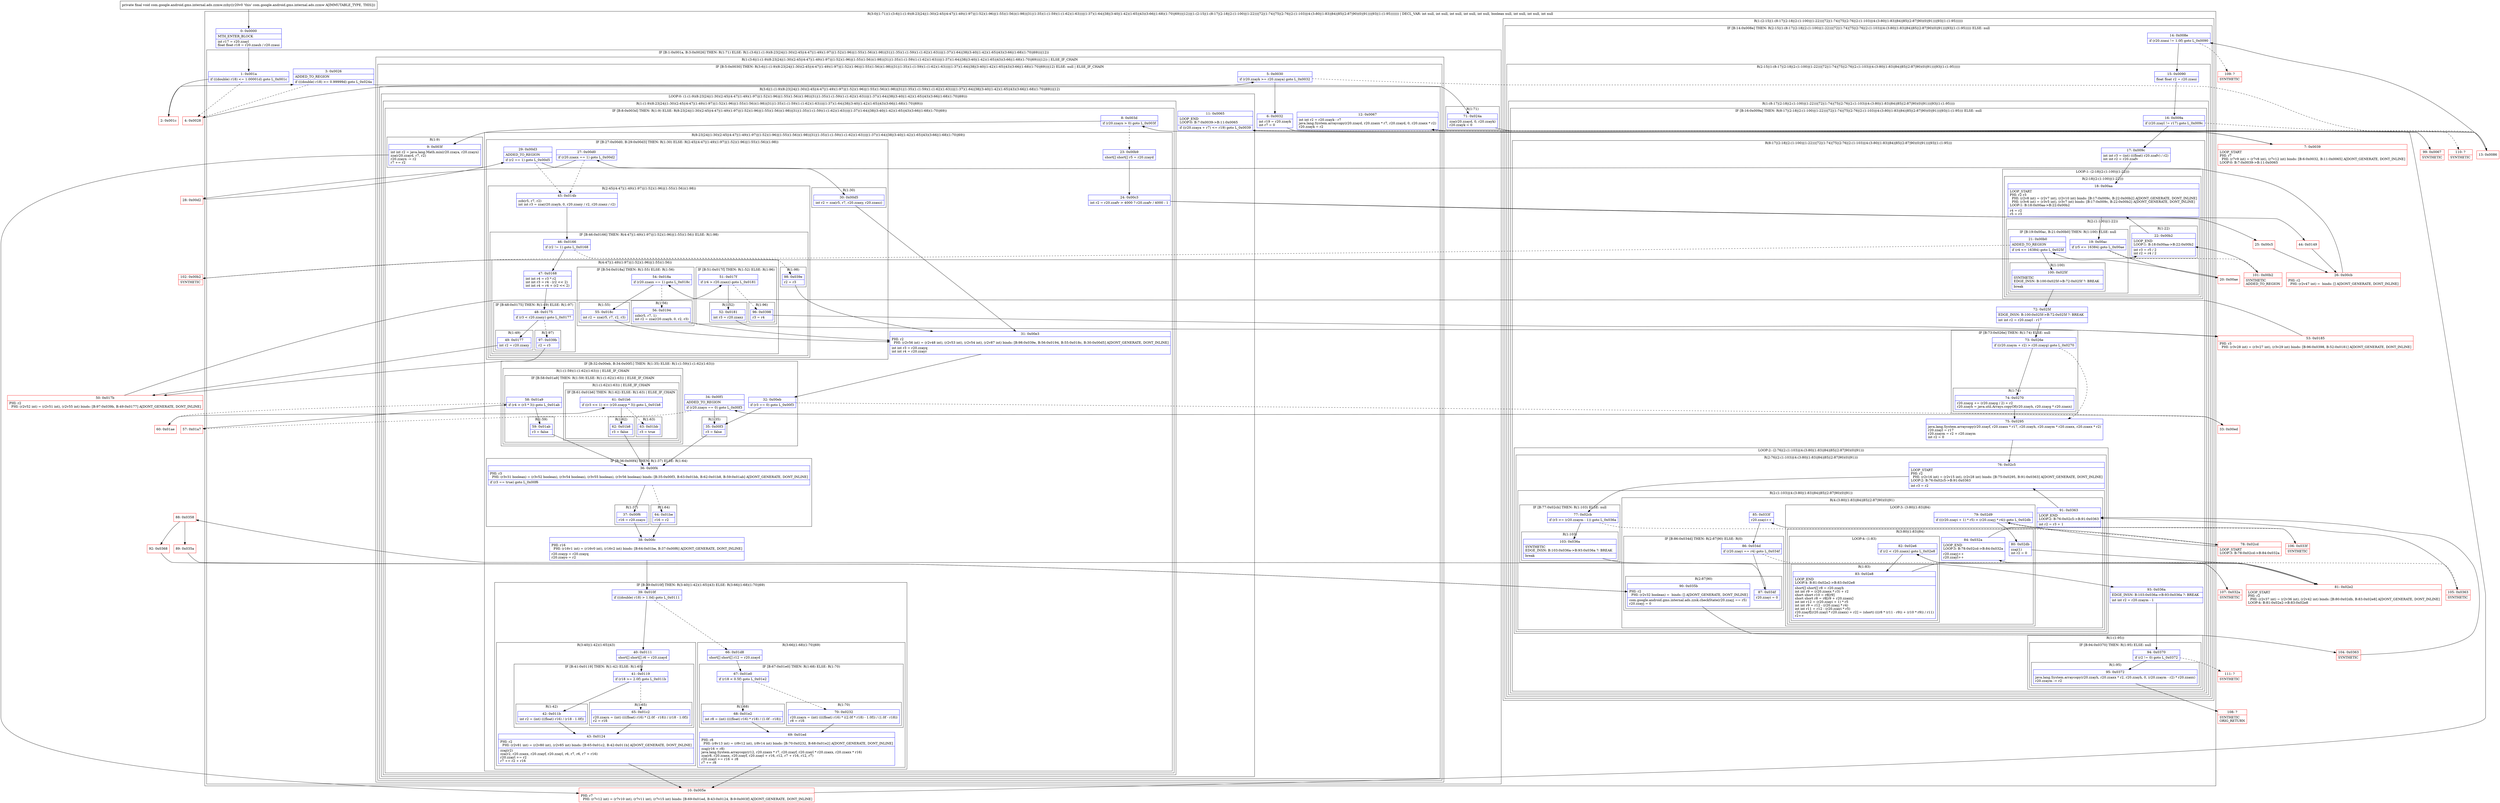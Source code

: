 digraph "CFG forcom.google.android.gms.internal.ads.zzmw.zzhy()V" {
subgraph cluster_Region_1760064542 {
label = "R(3:0|(1:71)(1:(3:6|(1:(1:9)(8:23|24|(1:30)(2:45|(4:47|(1:49)(1:97)|(1:52)(1:96)|(1:55)(1:56))(1:98))|31|(1:35)(1:(1:59)(1:(1:62)(1:63)))|(1:37)(1:64)|38|(3:40|(1:42)(1:65)|43)(3:66|(1:68)(1:70)|69)))|12))|(1:(2:15|(1:(8:17|(2:18|(2:(1:100)|(1:22)))|72|(1:74)|75|(2:76|(2:(1:103)|(4:(3:80|(1:83)|84)|85|(2:87|90)(0)|91)))|93|(1:(1:95))))))) | DECL_VAR: int null, int null, int null, int null, int null, boolean null, int null, int null, int null\l";
node [shape=record,color=blue];
Node_0 [shape=record,label="{0\:\ 0x0000|MTH_ENTER_BLOCK\l|int r17 = r20.zzayl\lfloat float r18 = r20.zzauh \/ r20.zzaui\l}"];
subgraph cluster_IfRegion_316395657 {
label = "IF [B:1:0x001a, B:3:0x0026] THEN: R(1:71) ELSE: R(1:(3:6|(1:(1:9)(8:23|24|(1:30)(2:45|(4:47|(1:49)(1:97)|(1:52)(1:96)|(1:55)(1:56))(1:98))|31|(1:35)(1:(1:59)(1:(1:62)(1:63)))|(1:37)(1:64)|38|(3:40|(1:42)(1:65)|43)(3:66|(1:68)(1:70)|69)))|12))";
node [shape=record,color=blue];
Node_1 [shape=record,label="{1\:\ 0x001a|if (((double) r18) \<= 1.00001d) goto L_0x001c\l}"];
Node_3 [shape=record,label="{3\:\ 0x0026|ADDED_TO_REGION\l|if (((double) r18) \>= 0.99999d) goto L_0x024a\l}"];
subgraph cluster_Region_1542952597 {
label = "R(1:71)";
node [shape=record,color=blue];
Node_71 [shape=record,label="{71\:\ 0x024a|zza(r20.zzayd, 0, r20.zzayk)\lr20.zzayk = 0\l}"];
}
subgraph cluster_Region_1010036284 {
label = "R(1:(3:6|(1:(1:9)(8:23|24|(1:30)(2:45|(4:47|(1:49)(1:97)|(1:52)(1:96)|(1:55)(1:56))(1:98))|31|(1:35)(1:(1:59)(1:(1:62)(1:63)))|(1:37)(1:64)|38|(3:40|(1:42)(1:65)|43)(3:66|(1:68)(1:70)|69)))|12)) | ELSE_IF_CHAIN\l";
node [shape=record,color=blue];
subgraph cluster_IfRegion_824500214 {
label = "IF [B:5:0x0030] THEN: R(3:6|(1:(1:9)(8:23|24|(1:30)(2:45|(4:47|(1:49)(1:97)|(1:52)(1:96)|(1:55)(1:56))(1:98))|31|(1:35)(1:(1:59)(1:(1:62)(1:63)))|(1:37)(1:64)|38|(3:40|(1:42)(1:65)|43)(3:66|(1:68)(1:70)|69)))|12) ELSE: null | ELSE_IF_CHAIN\l";
node [shape=record,color=blue];
Node_5 [shape=record,label="{5\:\ 0x0030|if (r20.zzayk \>= r20.zzaya) goto L_0x0032\l}"];
subgraph cluster_Region_1814133346 {
label = "R(3:6|(1:(1:9)(8:23|24|(1:30)(2:45|(4:47|(1:49)(1:97)|(1:52)(1:96)|(1:55)(1:56))(1:98))|31|(1:35)(1:(1:59)(1:(1:62)(1:63)))|(1:37)(1:64)|38|(3:40|(1:42)(1:65)|43)(3:66|(1:68)(1:70)|69)))|12)";
node [shape=record,color=blue];
Node_6 [shape=record,label="{6\:\ 0x0032|int r19 = r20.zzayk\lint r7 = 0\l}"];
subgraph cluster_LoopRegion_418194226 {
label = "LOOP:0: (1:(1:9)(8:23|24|(1:30)(2:45|(4:47|(1:49)(1:97)|(1:52)(1:96)|(1:55)(1:56))(1:98))|31|(1:35)(1:(1:59)(1:(1:62)(1:63)))|(1:37)(1:64)|38|(3:40|(1:42)(1:65)|43)(3:66|(1:68)(1:70)|69)))";
node [shape=record,color=blue];
Node_11 [shape=record,label="{11\:\ 0x0065|LOOP_END\lLOOP:0: B:7:0x0039\-\>B:11:0x0065\l|if ((r20.zzaya + r7) \<= r19) goto L_0x0039\l}"];
subgraph cluster_Region_147840224 {
label = "R(1:(1:9)(8:23|24|(1:30)(2:45|(4:47|(1:49)(1:97)|(1:52)(1:96)|(1:55)(1:56))(1:98))|31|(1:35)(1:(1:59)(1:(1:62)(1:63)))|(1:37)(1:64)|38|(3:40|(1:42)(1:65)|43)(3:66|(1:68)(1:70)|69)))";
node [shape=record,color=blue];
subgraph cluster_IfRegion_1877712978 {
label = "IF [B:8:0x003d] THEN: R(1:9) ELSE: R(8:23|24|(1:30)(2:45|(4:47|(1:49)(1:97)|(1:52)(1:96)|(1:55)(1:56))(1:98))|31|(1:35)(1:(1:59)(1:(1:62)(1:63)))|(1:37)(1:64)|38|(3:40|(1:42)(1:65)|43)(3:66|(1:68)(1:70)|69))";
node [shape=record,color=blue];
Node_8 [shape=record,label="{8\:\ 0x003d|if (r20.zzayn \> 0) goto L_0x003f\l}"];
subgraph cluster_Region_747126278 {
label = "R(1:9)";
node [shape=record,color=blue];
Node_9 [shape=record,label="{9\:\ 0x003f|int int r2 = java.lang.Math.min(r20.zzaya, r20.zzayn)\lzza(r20.zzayd, r7, r2)\lr20.zzayn \-= r2\lr7 += r2\l}"];
}
subgraph cluster_Region_700504564 {
label = "R(8:23|24|(1:30)(2:45|(4:47|(1:49)(1:97)|(1:52)(1:96)|(1:55)(1:56))(1:98))|31|(1:35)(1:(1:59)(1:(1:62)(1:63)))|(1:37)(1:64)|38|(3:40|(1:42)(1:65)|43)(3:66|(1:68)(1:70)|69))";
node [shape=record,color=blue];
Node_23 [shape=record,label="{23\:\ 0x00b9|short[] short[] r5 = r20.zzayd\l}"];
Node_24 [shape=record,label="{24\:\ 0x00c3|int r2 = r20.zzafv \> 4000 ? r20.zzafv \/ 4000 : 1\l}"];
subgraph cluster_IfRegion_141480811 {
label = "IF [B:27:0x00d0, B:29:0x00d3] THEN: R(1:30) ELSE: R(2:45|(4:47|(1:49)(1:97)|(1:52)(1:96)|(1:55)(1:56))(1:98))";
node [shape=record,color=blue];
Node_27 [shape=record,label="{27\:\ 0x00d0|if (r20.zzaxx == 1) goto L_0x00d2\l}"];
Node_29 [shape=record,label="{29\:\ 0x00d3|ADDED_TO_REGION\l|if (r2 == 1) goto L_0x00d5\l}"];
subgraph cluster_Region_1561164822 {
label = "R(1:30)";
node [shape=record,color=blue];
Node_30 [shape=record,label="{30\:\ 0x00d5|int r2 = zza(r5, r7, r20.zzaxy, r20.zzaxz)\l}"];
}
subgraph cluster_Region_1414445095 {
label = "R(2:45|(4:47|(1:49)(1:97)|(1:52)(1:96)|(1:55)(1:56))(1:98))";
node [shape=record,color=blue];
Node_45 [shape=record,label="{45\:\ 0x014b|zzb(r5, r7, r2)\lint int r3 = zza(r20.zzayb, 0, r20.zzaxy \/ r2, r20.zzaxz \/ r2)\l}"];
subgraph cluster_IfRegion_242901825 {
label = "IF [B:46:0x0166] THEN: R(4:47|(1:49)(1:97)|(1:52)(1:96)|(1:55)(1:56)) ELSE: R(1:98)";
node [shape=record,color=blue];
Node_46 [shape=record,label="{46\:\ 0x0166|if (r2 != 1) goto L_0x0168\l}"];
subgraph cluster_Region_1316959440 {
label = "R(4:47|(1:49)(1:97)|(1:52)(1:96)|(1:55)(1:56))";
node [shape=record,color=blue];
Node_47 [shape=record,label="{47\:\ 0x0168|int int r4 = r3 * r2\lint int r3 = r4 \- (r2 \<\< 2)\lint int r4 = r4 + (r2 \<\< 2)\l}"];
subgraph cluster_IfRegion_534002009 {
label = "IF [B:48:0x0175] THEN: R(1:49) ELSE: R(1:97)";
node [shape=record,color=blue];
Node_48 [shape=record,label="{48\:\ 0x0175|if (r3 \< r20.zzaxy) goto L_0x0177\l}"];
subgraph cluster_Region_1346363426 {
label = "R(1:49)";
node [shape=record,color=blue];
Node_49 [shape=record,label="{49\:\ 0x0177|int r2 = r20.zzaxy\l}"];
}
subgraph cluster_Region_1114186121 {
label = "R(1:97)";
node [shape=record,color=blue];
Node_97 [shape=record,label="{97\:\ 0x039b|r2 = r3\l}"];
}
}
subgraph cluster_IfRegion_1971799200 {
label = "IF [B:51:0x017f] THEN: R(1:52) ELSE: R(1:96)";
node [shape=record,color=blue];
Node_51 [shape=record,label="{51\:\ 0x017f|if (r4 \> r20.zzaxz) goto L_0x0181\l}"];
subgraph cluster_Region_1532094149 {
label = "R(1:52)";
node [shape=record,color=blue];
Node_52 [shape=record,label="{52\:\ 0x0181|int r3 = r20.zzaxz\l}"];
}
subgraph cluster_Region_1847525961 {
label = "R(1:96)";
node [shape=record,color=blue];
Node_96 [shape=record,label="{96\:\ 0x0398|r3 = r4\l}"];
}
}
subgraph cluster_IfRegion_1284170141 {
label = "IF [B:54:0x018a] THEN: R(1:55) ELSE: R(1:56)";
node [shape=record,color=blue];
Node_54 [shape=record,label="{54\:\ 0x018a|if (r20.zzaxx == 1) goto L_0x018c\l}"];
subgraph cluster_Region_1913553796 {
label = "R(1:55)";
node [shape=record,color=blue];
Node_55 [shape=record,label="{55\:\ 0x018c|int r2 = zza(r5, r7, r2, r3)\l}"];
}
subgraph cluster_Region_521927629 {
label = "R(1:56)";
node [shape=record,color=blue];
Node_56 [shape=record,label="{56\:\ 0x0194|zzb(r5, r7, 1)\lint r2 = zza(r20.zzayb, 0, r2, r3)\l}"];
}
}
}
subgraph cluster_Region_1633639314 {
label = "R(1:98)";
node [shape=record,color=blue];
Node_98 [shape=record,label="{98\:\ 0x039e|r2 = r3\l}"];
}
}
}
}
Node_31 [shape=record,label="{31\:\ 0x00e3|PHI: r2 \l  PHI: (r2v56 int) = (r2v48 int), (r2v53 int), (r2v54 int), (r2v87 int) binds: [B:98:0x039e, B:56:0x0194, B:55:0x018c, B:30:0x00d5] A[DONT_GENERATE, DONT_INLINE]\l|int int r3 = r20.zzayq\lint int r4 = r20.zzayr\l}"];
subgraph cluster_IfRegion_347867979 {
label = "IF [B:32:0x00eb, B:34:0x00f1] THEN: R(1:35) ELSE: R(1:(1:59)(1:(1:62)(1:63)))";
node [shape=record,color=blue];
Node_32 [shape=record,label="{32\:\ 0x00eb|if (r3 == 0) goto L_0x00f3\l}"];
Node_34 [shape=record,label="{34\:\ 0x00f1|ADDED_TO_REGION\l|if (r20.zzayo == 0) goto L_0x00f3\l}"];
subgraph cluster_Region_2030386420 {
label = "R(1:35)";
node [shape=record,color=blue];
Node_35 [shape=record,label="{35\:\ 0x00f3|r3 = false\l}"];
}
subgraph cluster_Region_1539726485 {
label = "R(1:(1:59)(1:(1:62)(1:63))) | ELSE_IF_CHAIN\l";
node [shape=record,color=blue];
subgraph cluster_IfRegion_36130527 {
label = "IF [B:58:0x01a9] THEN: R(1:59) ELSE: R(1:(1:62)(1:63)) | ELSE_IF_CHAIN\l";
node [shape=record,color=blue];
Node_58 [shape=record,label="{58\:\ 0x01a9|if (r4 \> (r3 * 3)) goto L_0x01ab\l}"];
subgraph cluster_Region_743672361 {
label = "R(1:59)";
node [shape=record,color=blue];
Node_59 [shape=record,label="{59\:\ 0x01ab|r3 = false\l}"];
}
subgraph cluster_Region_764982225 {
label = "R(1:(1:62)(1:63)) | ELSE_IF_CHAIN\l";
node [shape=record,color=blue];
subgraph cluster_IfRegion_766939209 {
label = "IF [B:61:0x01b6] THEN: R(1:62) ELSE: R(1:63) | ELSE_IF_CHAIN\l";
node [shape=record,color=blue];
Node_61 [shape=record,label="{61\:\ 0x01b6|if ((r3 \<\< 1) \<= (r20.zzayp * 3)) goto L_0x01b8\l}"];
subgraph cluster_Region_905867271 {
label = "R(1:62)";
node [shape=record,color=blue];
Node_62 [shape=record,label="{62\:\ 0x01b8|r3 = false\l}"];
}
subgraph cluster_Region_219649740 {
label = "R(1:63)";
node [shape=record,color=blue];
Node_63 [shape=record,label="{63\:\ 0x01bb|r3 = true\l}"];
}
}
}
}
}
}
subgraph cluster_IfRegion_524517120 {
label = "IF [B:36:0x00f4] THEN: R(1:37) ELSE: R(1:64)";
node [shape=record,color=blue];
Node_36 [shape=record,label="{36\:\ 0x00f4|PHI: r3 \l  PHI: (r3v31 boolean) = (r3v52 boolean), (r3v54 boolean), (r3v55 boolean), (r3v56 boolean) binds: [B:35:0x00f3, B:63:0x01bb, B:62:0x01b8, B:59:0x01ab] A[DONT_GENERATE, DONT_INLINE]\l|if (r3 == true) goto L_0x00f6\l}"];
subgraph cluster_Region_1299298685 {
label = "R(1:37)";
node [shape=record,color=blue];
Node_37 [shape=record,label="{37\:\ 0x00f6|r16 = r20.zzayo\l}"];
}
subgraph cluster_Region_2086793675 {
label = "R(1:64)";
node [shape=record,color=blue];
Node_64 [shape=record,label="{64\:\ 0x01be|r16 = r2\l}"];
}
}
Node_38 [shape=record,label="{38\:\ 0x00fc|PHI: r16 \l  PHI: (r16v1 int) = (r16v0 int), (r16v2 int) binds: [B:64:0x01be, B:37:0x00f6] A[DONT_GENERATE, DONT_INLINE]\l|r20.zzayp = r20.zzayq\lr20.zzayo = r2\l}"];
subgraph cluster_IfRegion_959974984 {
label = "IF [B:39:0x010f] THEN: R(3:40|(1:42)(1:65)|43) ELSE: R(3:66|(1:68)(1:70)|69)";
node [shape=record,color=blue];
Node_39 [shape=record,label="{39\:\ 0x010f|if (((double) r18) \> 1.0d) goto L_0x0111\l}"];
subgraph cluster_Region_1268629373 {
label = "R(3:40|(1:42)(1:65)|43)";
node [shape=record,color=blue];
Node_40 [shape=record,label="{40\:\ 0x0111|short[] short[] r6 = r20.zzayd\l}"];
subgraph cluster_IfRegion_1062804227 {
label = "IF [B:41:0x0119] THEN: R(1:42) ELSE: R(1:65)";
node [shape=record,color=blue];
Node_41 [shape=record,label="{41\:\ 0x0119|if (r18 \>= 2.0f) goto L_0x011b\l}"];
subgraph cluster_Region_686446539 {
label = "R(1:42)";
node [shape=record,color=blue];
Node_42 [shape=record,label="{42\:\ 0x011b|int r2 = (int) (((float) r16) \/ (r18 \- 1.0f))\l}"];
}
subgraph cluster_Region_1694074311 {
label = "R(1:65)";
node [shape=record,color=blue];
Node_65 [shape=record,label="{65\:\ 0x01c2|r20.zzayn = (int) ((((float) r16) * (2.0f \- r18)) \/ (r18 \- 1.0f))\lr2 = r16\l}"];
}
}
Node_43 [shape=record,label="{43\:\ 0x0124|PHI: r2 \l  PHI: (r2v81 int) = (r2v80 int), (r2v85 int) binds: [B:65:0x01c2, B:42:0x011b] A[DONT_GENERATE, DONT_INLINE]\l|zzaj(r2)\lzza(r2, r20.zzaxx, r20.zzayf, r20.zzayl, r6, r7, r6, r7 + r16)\lr20.zzayl += r2\lr7 += r2 + r16\l}"];
}
subgraph cluster_Region_404892949 {
label = "R(3:66|(1:68)(1:70)|69)";
node [shape=record,color=blue];
Node_66 [shape=record,label="{66\:\ 0x01d8|short[] short[] r12 = r20.zzayd\l}"];
subgraph cluster_IfRegion_491429214 {
label = "IF [B:67:0x01e0] THEN: R(1:68) ELSE: R(1:70)";
node [shape=record,color=blue];
Node_67 [shape=record,label="{67\:\ 0x01e0|if (r18 \< 0.5f) goto L_0x01e2\l}"];
subgraph cluster_Region_1790713079 {
label = "R(1:68)";
node [shape=record,color=blue];
Node_68 [shape=record,label="{68\:\ 0x01e2|int r8 = (int) ((((float) r16) * r18) \/ (1.0f \- r18))\l}"];
}
subgraph cluster_Region_269634148 {
label = "R(1:70)";
node [shape=record,color=blue];
Node_70 [shape=record,label="{70\:\ 0x0232|r20.zzayn = (int) ((((float) r16) * ((2.0f * r18) \- 1.0f)) \/ (1.0f \- r18))\lr8 = r16\l}"];
}
}
Node_69 [shape=record,label="{69\:\ 0x01ed|PHI: r8 \l  PHI: (r8v13 int) = (r8v12 int), (r8v14 int) binds: [B:70:0x0232, B:68:0x01e2] A[DONT_GENERATE, DONT_INLINE]\l|zzaj(r16 + r8)\ljava.lang.System.arraycopy(r12, r20.zzaxx * r7, r20.zzayf, r20.zzayl * r20.zzaxx, r20.zzaxx * r16)\lzza(r8, r20.zzaxx, r20.zzayf, r20.zzayl + r16, r12, r7 + r16, r12, r7)\lr20.zzayl += r16 + r8\lr7 += r8\l}"];
}
}
}
}
}
}
Node_12 [shape=record,label="{12\:\ 0x0067|int int r2 = r20.zzayk \- r7\ljava.lang.System.arraycopy(r20.zzayd, r20.zzaxx * r7, r20.zzayd, 0, r20.zzaxx * r2)\lr20.zzayk = r2\l}"];
}
}
}
}
subgraph cluster_Region_81716092 {
label = "R(1:(2:15|(1:(8:17|(2:18|(2:(1:100)|(1:22)))|72|(1:74)|75|(2:76|(2:(1:103)|(4:(3:80|(1:83)|84)|85|(2:87|90)(0)|91)))|93|(1:(1:95))))))";
node [shape=record,color=blue];
subgraph cluster_IfRegion_1830102406 {
label = "IF [B:14:0x008e] THEN: R(2:15|(1:(8:17|(2:18|(2:(1:100)|(1:22)))|72|(1:74)|75|(2:76|(2:(1:103)|(4:(3:80|(1:83)|84)|85|(2:87|90)(0)|91)))|93|(1:(1:95))))) ELSE: null";
node [shape=record,color=blue];
Node_14 [shape=record,label="{14\:\ 0x008e|if (r20.zzaui != 1.0f) goto L_0x0090\l}"];
subgraph cluster_Region_955068956 {
label = "R(2:15|(1:(8:17|(2:18|(2:(1:100)|(1:22)))|72|(1:74)|75|(2:76|(2:(1:103)|(4:(3:80|(1:83)|84)|85|(2:87|90)(0)|91)))|93|(1:(1:95)))))";
node [shape=record,color=blue];
Node_15 [shape=record,label="{15\:\ 0x0090|float float r2 = r20.zzaui\l}"];
subgraph cluster_Region_91952590 {
label = "R(1:(8:17|(2:18|(2:(1:100)|(1:22)))|72|(1:74)|75|(2:76|(2:(1:103)|(4:(3:80|(1:83)|84)|85|(2:87|90)(0)|91)))|93|(1:(1:95))))";
node [shape=record,color=blue];
subgraph cluster_IfRegion_1594572185 {
label = "IF [B:16:0x009a] THEN: R(8:17|(2:18|(2:(1:100)|(1:22)))|72|(1:74)|75|(2:76|(2:(1:103)|(4:(3:80|(1:83)|84)|85|(2:87|90)(0)|91)))|93|(1:(1:95))) ELSE: null";
node [shape=record,color=blue];
Node_16 [shape=record,label="{16\:\ 0x009a|if (r20.zzayl != r17) goto L_0x009c\l}"];
subgraph cluster_Region_1197088732 {
label = "R(8:17|(2:18|(2:(1:100)|(1:22)))|72|(1:74)|75|(2:76|(2:(1:103)|(4:(3:80|(1:83)|84)|85|(2:87|90)(0)|91)))|93|(1:(1:95)))";
node [shape=record,color=blue];
Node_17 [shape=record,label="{17\:\ 0x009c|int int r3 = (int) (((float) r20.zzafv) \/ r2)\lint int r2 = r20.zzafv\l}"];
subgraph cluster_LoopRegion_21287198 {
label = "LOOP:1: (2:18|(2:(1:100)|(1:22)))";
node [shape=record,color=blue];
subgraph cluster_Region_2077559105 {
label = "R(2:18|(2:(1:100)|(1:22)))";
node [shape=record,color=blue];
Node_18 [shape=record,label="{18\:\ 0x00aa|LOOP_START\lPHI: r2 r3 \l  PHI: (r2v8 int) = (r2v7 int), (r2v10 int) binds: [B:17:0x009c, B:22:0x00b2] A[DONT_GENERATE, DONT_INLINE]\l  PHI: (r3v6 int) = (r3v5 int), (r3v7 int) binds: [B:17:0x009c, B:22:0x00b2] A[DONT_GENERATE, DONT_INLINE]\lLOOP:1: B:18:0x00aa\-\>B:22:0x00b2\l|r4 = r2\lr5 = r3\l}"];
subgraph cluster_Region_1928464201 {
label = "R(2:(1:100)|(1:22))";
node [shape=record,color=blue];
subgraph cluster_IfRegion_2039885109 {
label = "IF [B:19:0x00ac, B:21:0x00b0] THEN: R(1:100) ELSE: null";
node [shape=record,color=blue];
Node_19 [shape=record,label="{19\:\ 0x00ac|if (r5 \<= 16384) goto L_0x00ae\l}"];
Node_21 [shape=record,label="{21\:\ 0x00b0|ADDED_TO_REGION\l|if (r4 \<= 16384) goto L_0x025f\l}"];
subgraph cluster_Region_906966404 {
label = "R(1:100)";
node [shape=record,color=blue];
Node_100 [shape=record,label="{100\:\ 0x025f|SYNTHETIC\lEDGE_INSN: B:100:0x025f\-\>B:72:0x025f ?: BREAK  \l|break\l}"];
}
}
subgraph cluster_Region_1896146994 {
label = "R(1:22)";
node [shape=record,color=blue];
Node_22 [shape=record,label="{22\:\ 0x00b2|LOOP_END\lLOOP:1: B:18:0x00aa\-\>B:22:0x00b2\l|int r3 = r5 \/ 2\lint r2 = r4 \/ 2\l}"];
}
}
}
}
Node_72 [shape=record,label="{72\:\ 0x025f|EDGE_INSN: B:100:0x025f\-\>B:72:0x025f ?: BREAK  \l|int int r2 = r20.zzayl \- r17\l}"];
subgraph cluster_IfRegion_435865259 {
label = "IF [B:73:0x026e] THEN: R(1:74) ELSE: null";
node [shape=record,color=blue];
Node_73 [shape=record,label="{73\:\ 0x026e|if ((r20.zzaym + r2) \> r20.zzayg) goto L_0x0270\l}"];
subgraph cluster_Region_709674389 {
label = "R(1:74)";
node [shape=record,color=blue];
Node_74 [shape=record,label="{74\:\ 0x0270|r20.zzayg += (r20.zzayg \/ 2) + r2\lr20.zzayh = java.util.Arrays.copyOf(r20.zzayh, r20.zzayg * r20.zzaxx)\l}"];
}
}
Node_75 [shape=record,label="{75\:\ 0x0295|java.lang.System.arraycopy(r20.zzayf, r20.zzaxx * r17, r20.zzayh, r20.zzaym * r20.zzaxx, r20.zzaxx * r2)\lr20.zzayl = r17\lr20.zzaym = r2 + r20.zzaym\lint r2 = 0\l}"];
subgraph cluster_LoopRegion_1795654638 {
label = "LOOP:2: (2:76|(2:(1:103)|(4:(3:80|(1:83)|84)|85|(2:87|90)(0)|91)))";
node [shape=record,color=blue];
subgraph cluster_Region_1500550414 {
label = "R(2:76|(2:(1:103)|(4:(3:80|(1:83)|84)|85|(2:87|90)(0)|91)))";
node [shape=record,color=blue];
Node_76 [shape=record,label="{76\:\ 0x02c5|LOOP_START\lPHI: r2 \l  PHI: (r2v16 int) = (r2v15 int), (r2v28 int) binds: [B:75:0x0295, B:91:0x0363] A[DONT_GENERATE, DONT_INLINE]\lLOOP:2: B:76:0x02c5\-\>B:91:0x0363\l|int r3 = r2\l}"];
subgraph cluster_Region_1282175921 {
label = "R(2:(1:103)|(4:(3:80|(1:83)|84)|85|(2:87|90)(0)|91))";
node [shape=record,color=blue];
subgraph cluster_IfRegion_376491797 {
label = "IF [B:77:0x02cb] THEN: R(1:103) ELSE: null";
node [shape=record,color=blue];
Node_77 [shape=record,label="{77\:\ 0x02cb|if (r3 \>= (r20.zzaym \- 1)) goto L_0x036a\l}"];
subgraph cluster_Region_784792890 {
label = "R(1:103)";
node [shape=record,color=blue];
Node_103 [shape=record,label="{103\:\ 0x036a|SYNTHETIC\lEDGE_INSN: B:103:0x036a\-\>B:93:0x036a ?: BREAK  \l|break\l}"];
}
}
subgraph cluster_Region_781007217 {
label = "R(4:(3:80|(1:83)|84)|85|(2:87|90)(0)|91)";
node [shape=record,color=blue];
subgraph cluster_LoopRegion_674926025 {
label = "LOOP:3: (3:80|(1:83)|84)";
node [shape=record,color=blue];
Node_79 [shape=record,label="{79\:\ 0x02d9|if (((r20.zzayi + 1) * r5) \> (r20.zzayj * r4)) goto L_0x02db\l}"];
subgraph cluster_Region_1087898360 {
label = "R(3:80|(1:83)|84)";
node [shape=record,color=blue];
Node_80 [shape=record,label="{80\:\ 0x02db|zzaj(1)\lint r2 = 0\l}"];
subgraph cluster_LoopRegion_1354790289 {
label = "LOOP:4: (1:83)";
node [shape=record,color=blue];
Node_82 [shape=record,label="{82\:\ 0x02e6|if (r2 \< r20.zzaxx) goto L_0x02e8\l}"];
subgraph cluster_Region_2125047172 {
label = "R(1:83)";
node [shape=record,color=blue];
Node_83 [shape=record,label="{83\:\ 0x02e8|LOOP_END\lLOOP:4: B:81:0x02e2\-\>B:83:0x02e8\l|short[] short[] r8 = r20.zzayh\lint int r9 = (r20.zzaxx * r3) + r2\lshort short r10 = r8[r9]\lshort short r8 = r8[r9 + r20.zzaxx]\lint int r12 = (r20.zzayi + 1) * r5\lint int r9 = r12 \- (r20.zzayj * r4)\lint int r11 = r12 \- (r20.zzayi * r5)\lr20.zzayf[(r20.zzayl * r20.zzaxx) + r2] = (short) (((r8 * (r11 \- r9)) + (r10 * r9)) \/ r11)\lr2++\l}"];
}
}
Node_84 [shape=record,label="{84\:\ 0x032a|LOOP_END\lLOOP:3: B:78:0x02cd\-\>B:84:0x032a\l|r20.zzayj++\lr20.zzayl++\l}"];
}
}
Node_85 [shape=record,label="{85\:\ 0x033f|r20.zzayi++\l}"];
subgraph cluster_IfRegion_769995793 {
label = "IF [B:86:0x034d] THEN: R(2:87|90) ELSE: R(0)";
node [shape=record,color=blue];
Node_86 [shape=record,label="{86\:\ 0x034d|if (r20.zzayi == r4) goto L_0x034f\l}"];
subgraph cluster_Region_1708284701 {
label = "R(2:87|90)";
node [shape=record,color=blue];
Node_87 [shape=record,label="{87\:\ 0x034f|r20.zzayi = 0\l}"];
Node_90 [shape=record,label="{90\:\ 0x035b|PHI: r2 \l  PHI: (r2v32 boolean) =  binds: [] A[DONT_GENERATE, DONT_INLINE]\l|com.google.android.gms.internal.ads.zzsk.checkState(r20.zzayj == r5)\lr20.zzayj = 0\l}"];
}
subgraph cluster_Region_1630162547 {
label = "R(0)";
node [shape=record,color=blue];
}
}
Node_91 [shape=record,label="{91\:\ 0x0363|LOOP_END\lLOOP:2: B:76:0x02c5\-\>B:91:0x0363\l|int r2 = r3 + 1\l}"];
}
}
}
}
Node_93 [shape=record,label="{93\:\ 0x036a|EDGE_INSN: B:103:0x036a\-\>B:93:0x036a ?: BREAK  \l|int int r2 = r20.zzaym \- 1\l}"];
subgraph cluster_Region_921020747 {
label = "R(1:(1:95))";
node [shape=record,color=blue];
subgraph cluster_IfRegion_1516032035 {
label = "IF [B:94:0x0370] THEN: R(1:95) ELSE: null";
node [shape=record,color=blue];
Node_94 [shape=record,label="{94\:\ 0x0370|if (r2 != 0) goto L_0x0372\l}"];
subgraph cluster_Region_501038248 {
label = "R(1:95)";
node [shape=record,color=blue];
Node_95 [shape=record,label="{95\:\ 0x0372|java.lang.System.arraycopy(r20.zzayh, r20.zzaxx * r2, r20.zzayh, 0, (r20.zzaym \- r2) * r20.zzaxx)\lr20.zzaym \-= r2\l}"];
}
}
}
}
}
}
}
}
}
}
Node_2 [shape=record,color=red,label="{2\:\ 0x001c}"];
Node_4 [shape=record,color=red,label="{4\:\ 0x0028}"];
Node_7 [shape=record,color=red,label="{7\:\ 0x0039|LOOP_START\lPHI: r7 \l  PHI: (r7v9 int) = (r7v8 int), (r7v12 int) binds: [B:6:0x0032, B:11:0x0065] A[DONT_GENERATE, DONT_INLINE]\lLOOP:0: B:7:0x0039\-\>B:11:0x0065\l}"];
Node_10 [shape=record,color=red,label="{10\:\ 0x005e|PHI: r7 \l  PHI: (r7v12 int) = (r7v10 int), (r7v11 int), (r7v15 int) binds: [B:69:0x01ed, B:43:0x0124, B:9:0x003f] A[DONT_GENERATE, DONT_INLINE]\l}"];
Node_13 [shape=record,color=red,label="{13\:\ 0x0086}"];
Node_20 [shape=record,color=red,label="{20\:\ 0x00ae}"];
Node_25 [shape=record,color=red,label="{25\:\ 0x00c5}"];
Node_26 [shape=record,color=red,label="{26\:\ 0x00cb|PHI: r2 \l  PHI: (r2v47 int) =  binds: [] A[DONT_GENERATE, DONT_INLINE]\l}"];
Node_28 [shape=record,color=red,label="{28\:\ 0x00d2}"];
Node_33 [shape=record,color=red,label="{33\:\ 0x00ed}"];
Node_44 [shape=record,color=red,label="{44\:\ 0x0149}"];
Node_50 [shape=record,color=red,label="{50\:\ 0x017b|PHI: r2 \l  PHI: (r2v52 int) = (r2v51 int), (r2v55 int) binds: [B:97:0x039b, B:49:0x0177] A[DONT_GENERATE, DONT_INLINE]\l}"];
Node_53 [shape=record,color=red,label="{53\:\ 0x0185|PHI: r3 \l  PHI: (r3v28 int) = (r3v27 int), (r3v29 int) binds: [B:96:0x0398, B:52:0x0181] A[DONT_GENERATE, DONT_INLINE]\l}"];
Node_57 [shape=record,color=red,label="{57\:\ 0x01a7}"];
Node_60 [shape=record,color=red,label="{60\:\ 0x01ae}"];
Node_78 [shape=record,color=red,label="{78\:\ 0x02cd|LOOP_START\lLOOP:3: B:78:0x02cd\-\>B:84:0x032a\l}"];
Node_81 [shape=record,color=red,label="{81\:\ 0x02e2|LOOP_START\lPHI: r2 \l  PHI: (r2v37 int) = (r2v36 int), (r2v42 int) binds: [B:80:0x02db, B:83:0x02e8] A[DONT_GENERATE, DONT_INLINE]\lLOOP:4: B:81:0x02e2\-\>B:83:0x02e8\l}"];
Node_88 [shape=record,color=red,label="{88\:\ 0x0358}"];
Node_89 [shape=record,color=red,label="{89\:\ 0x035a}"];
Node_92 [shape=record,color=red,label="{92\:\ 0x0368}"];
Node_99 [shape=record,color=red,label="{99\:\ 0x0067|SYNTHETIC\l}"];
Node_101 [shape=record,color=red,label="{101\:\ 0x00b2|SYNTHETIC\lADDED_TO_REGION\l}"];
Node_102 [shape=record,color=red,label="{102\:\ 0x00b2|SYNTHETIC\l}"];
Node_104 [shape=record,color=red,label="{104\:\ 0x0363|SYNTHETIC\l}"];
Node_105 [shape=record,color=red,label="{105\:\ 0x0363|SYNTHETIC\l}"];
Node_106 [shape=record,color=red,label="{106\:\ 0x033f|SYNTHETIC\l}"];
Node_107 [shape=record,color=red,label="{107\:\ 0x032a|SYNTHETIC\l}"];
Node_108 [shape=record,color=red,label="{108\:\ ?|SYNTHETIC\lORIG_RETURN\l}"];
Node_109 [shape=record,color=red,label="{109\:\ ?|SYNTHETIC\l}"];
Node_110 [shape=record,color=red,label="{110\:\ ?|SYNTHETIC\l}"];
Node_111 [shape=record,color=red,label="{111\:\ ?|SYNTHETIC\l}"];
MethodNode[shape=record,label="{private final void com.google.android.gms.internal.ads.zzmw.zzhy((r20v0 'this' com.google.android.gms.internal.ads.zzmw A[IMMUTABLE_TYPE, THIS])) }"];
MethodNode -> Node_0;
Node_0 -> Node_1;
Node_1 -> Node_2;
Node_1 -> Node_4[style=dashed];
Node_3 -> Node_4[style=dashed];
Node_3 -> Node_71;
Node_71 -> Node_13;
Node_5 -> Node_6;
Node_5 -> Node_13[style=dashed];
Node_6 -> Node_7;
Node_11 -> Node_7;
Node_11 -> Node_99[style=dashed];
Node_8 -> Node_9;
Node_8 -> Node_23[style=dashed];
Node_9 -> Node_10;
Node_23 -> Node_24;
Node_24 -> Node_25;
Node_24 -> Node_44;
Node_27 -> Node_28;
Node_27 -> Node_45[style=dashed];
Node_29 -> Node_30;
Node_29 -> Node_45[style=dashed];
Node_30 -> Node_31;
Node_45 -> Node_46;
Node_46 -> Node_47;
Node_46 -> Node_98[style=dashed];
Node_47 -> Node_48;
Node_48 -> Node_49;
Node_48 -> Node_97[style=dashed];
Node_49 -> Node_50;
Node_97 -> Node_50;
Node_51 -> Node_52;
Node_51 -> Node_96[style=dashed];
Node_52 -> Node_53;
Node_96 -> Node_53;
Node_54 -> Node_55;
Node_54 -> Node_56[style=dashed];
Node_55 -> Node_31;
Node_56 -> Node_31;
Node_98 -> Node_31;
Node_31 -> Node_32;
Node_32 -> Node_33[style=dashed];
Node_32 -> Node_35;
Node_34 -> Node_35;
Node_34 -> Node_57[style=dashed];
Node_35 -> Node_36;
Node_58 -> Node_59;
Node_58 -> Node_60[style=dashed];
Node_59 -> Node_36;
Node_61 -> Node_62;
Node_61 -> Node_63[style=dashed];
Node_62 -> Node_36;
Node_63 -> Node_36;
Node_36 -> Node_37;
Node_36 -> Node_64[style=dashed];
Node_37 -> Node_38;
Node_64 -> Node_38;
Node_38 -> Node_39;
Node_39 -> Node_40;
Node_39 -> Node_66[style=dashed];
Node_40 -> Node_41;
Node_41 -> Node_42;
Node_41 -> Node_65[style=dashed];
Node_42 -> Node_43;
Node_65 -> Node_43;
Node_43 -> Node_10;
Node_66 -> Node_67;
Node_67 -> Node_68;
Node_67 -> Node_70[style=dashed];
Node_68 -> Node_69;
Node_70 -> Node_69;
Node_69 -> Node_10;
Node_12 -> Node_13;
Node_14 -> Node_15;
Node_14 -> Node_109[style=dashed];
Node_15 -> Node_16;
Node_16 -> Node_17;
Node_16 -> Node_110[style=dashed];
Node_17 -> Node_18;
Node_18 -> Node_19;
Node_19 -> Node_20;
Node_19 -> Node_101[style=dashed];
Node_21 -> Node_100;
Node_21 -> Node_102[style=dashed];
Node_100 -> Node_72;
Node_22 -> Node_18;
Node_72 -> Node_73;
Node_73 -> Node_74;
Node_73 -> Node_75[style=dashed];
Node_74 -> Node_75;
Node_75 -> Node_76;
Node_76 -> Node_77;
Node_77 -> Node_78[style=dashed];
Node_77 -> Node_103;
Node_103 -> Node_93;
Node_79 -> Node_80;
Node_79 -> Node_106[style=dashed];
Node_80 -> Node_81;
Node_82 -> Node_83;
Node_82 -> Node_107[style=dashed];
Node_83 -> Node_81;
Node_84 -> Node_78;
Node_85 -> Node_86;
Node_86 -> Node_87;
Node_86 -> Node_105[style=dashed];
Node_87 -> Node_88;
Node_90 -> Node_104;
Node_91 -> Node_76;
Node_93 -> Node_94;
Node_94 -> Node_95;
Node_94 -> Node_111[style=dashed];
Node_95 -> Node_108;
Node_2 -> Node_3;
Node_4 -> Node_5;
Node_7 -> Node_8;
Node_10 -> Node_11;
Node_13 -> Node_14;
Node_20 -> Node_21;
Node_25 -> Node_26;
Node_26 -> Node_27;
Node_28 -> Node_29;
Node_33 -> Node_34;
Node_44 -> Node_26;
Node_50 -> Node_51;
Node_53 -> Node_54;
Node_57 -> Node_58;
Node_60 -> Node_61;
Node_78 -> Node_79;
Node_81 -> Node_82;
Node_88 -> Node_89;
Node_88 -> Node_92;
Node_89 -> Node_90;
Node_92 -> Node_90;
Node_99 -> Node_12;
Node_101 -> Node_22;
Node_102 -> Node_22;
Node_104 -> Node_91;
Node_105 -> Node_91;
Node_106 -> Node_85;
Node_107 -> Node_84;
}

